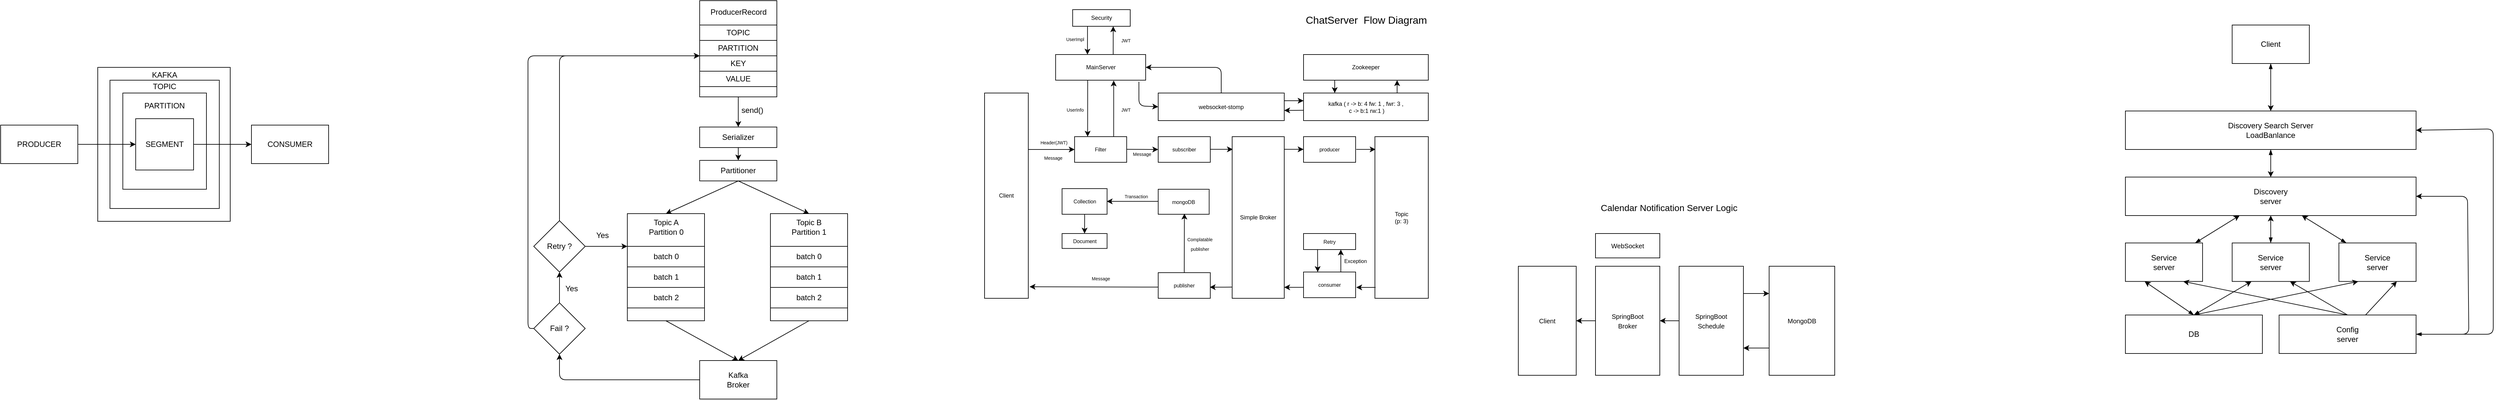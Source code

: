 <mxfile>
    <diagram id="EDpcUb9lTVCbuMQmSW58" name="페이지-1">
        <mxGraphModel dx="1355" dy="810" grid="0" gridSize="10" guides="1" tooltips="1" connect="1" arrows="1" fold="1" page="1" pageScale="1" pageWidth="827" pageHeight="1169" math="0" shadow="0">
            <root>
                <mxCell id="0"/>
                <mxCell id="1" parent="0"/>
                <mxCell id="2" value="" style="whiteSpace=wrap;html=1;" parent="1" vertex="1">
                    <mxGeometry x="311" y="250" width="206" height="240" as="geometry"/>
                </mxCell>
                <mxCell id="3" value="&amp;nbsp;" style="whiteSpace=wrap;html=1;" parent="1" vertex="1">
                    <mxGeometry x="330" y="270" width="170" height="200" as="geometry"/>
                </mxCell>
                <mxCell id="4" value="" style="whiteSpace=wrap;html=1;" parent="1" vertex="1">
                    <mxGeometry x="350" y="290" width="130" height="150" as="geometry"/>
                </mxCell>
                <mxCell id="14" value="" style="edgeStyle=none;html=1;" parent="1" source="5" target="10" edge="1">
                    <mxGeometry relative="1" as="geometry"/>
                </mxCell>
                <mxCell id="5" value="SEGMENT" style="whiteSpace=wrap;html=1;" parent="1" vertex="1">
                    <mxGeometry x="370" y="330" width="90" height="80" as="geometry"/>
                </mxCell>
                <mxCell id="6" value="PARTITION" style="text;strokeColor=none;align=center;fillColor=none;html=1;verticalAlign=middle;whiteSpace=wrap;rounded=0;" parent="1" vertex="1">
                    <mxGeometry x="385" y="295" width="60" height="30" as="geometry"/>
                </mxCell>
                <mxCell id="7" value="TOPIC" style="text;strokeColor=none;align=center;fillColor=none;html=1;verticalAlign=middle;whiteSpace=wrap;rounded=0;" parent="1" vertex="1">
                    <mxGeometry x="385" y="265" width="60" height="30" as="geometry"/>
                </mxCell>
                <mxCell id="8" value="KAFKA" style="text;strokeColor=none;align=center;fillColor=none;html=1;verticalAlign=middle;whiteSpace=wrap;rounded=0;" parent="1" vertex="1">
                    <mxGeometry x="385" y="247" width="60" height="30" as="geometry"/>
                </mxCell>
                <mxCell id="13" value="" style="edgeStyle=none;html=1;" parent="1" source="9" target="5" edge="1">
                    <mxGeometry relative="1" as="geometry"/>
                </mxCell>
                <mxCell id="9" value="PRODUCER" style="whiteSpace=wrap;html=1;" parent="1" vertex="1">
                    <mxGeometry x="160" y="340" width="120" height="60" as="geometry"/>
                </mxCell>
                <mxCell id="10" value="CONSUMER" style="whiteSpace=wrap;html=1;" parent="1" vertex="1">
                    <mxGeometry x="550" y="340" width="120" height="60" as="geometry"/>
                </mxCell>
                <mxCell id="42" style="edgeStyle=none;html=1;exitX=0.5;exitY=1;exitDx=0;exitDy=0;entryX=0.5;entryY=0;entryDx=0;entryDy=0;" parent="1" source="16" target="22" edge="1">
                    <mxGeometry relative="1" as="geometry"/>
                </mxCell>
                <mxCell id="16" value="" style="whiteSpace=wrap;html=1;" parent="1" vertex="1">
                    <mxGeometry x="1247" y="146" width="120" height="150" as="geometry"/>
                </mxCell>
                <mxCell id="17" value="ProducerRecord" style="text;html=1;align=center;verticalAlign=middle;resizable=0;points=[];autosize=1;strokeColor=none;fillColor=none;" parent="1" vertex="1">
                    <mxGeometry x="1254.5" y="151" width="105" height="26" as="geometry"/>
                </mxCell>
                <mxCell id="18" value="TOPIC" style="whiteSpace=wrap;html=1;" parent="1" vertex="1">
                    <mxGeometry x="1247" y="184" width="120" height="24" as="geometry"/>
                </mxCell>
                <mxCell id="19" value="PARTITION" style="whiteSpace=wrap;html=1;" parent="1" vertex="1">
                    <mxGeometry x="1247" y="208" width="120" height="24" as="geometry"/>
                </mxCell>
                <mxCell id="20" value="KEY" style="whiteSpace=wrap;html=1;" parent="1" vertex="1">
                    <mxGeometry x="1247" y="232" width="120" height="24" as="geometry"/>
                </mxCell>
                <mxCell id="21" value="VALUE" style="whiteSpace=wrap;html=1;" parent="1" vertex="1">
                    <mxGeometry x="1247" y="256" width="120" height="24" as="geometry"/>
                </mxCell>
                <mxCell id="41" style="edgeStyle=none;html=1;exitX=0.5;exitY=1;exitDx=0;exitDy=0;entryX=0.5;entryY=0;entryDx=0;entryDy=0;" parent="1" source="22" target="23" edge="1">
                    <mxGeometry relative="1" as="geometry"/>
                </mxCell>
                <mxCell id="22" value="Serializer" style="whiteSpace=wrap;html=1;" parent="1" vertex="1">
                    <mxGeometry x="1247" y="343" width="120" height="32" as="geometry"/>
                </mxCell>
                <mxCell id="38" style="edgeStyle=none;html=1;exitX=0.5;exitY=1;exitDx=0;exitDy=0;entryX=0.5;entryY=0;entryDx=0;entryDy=0;" parent="1" source="23" target="24" edge="1">
                    <mxGeometry relative="1" as="geometry"/>
                </mxCell>
                <mxCell id="39" style="edgeStyle=none;html=1;exitX=0.5;exitY=1;exitDx=0;exitDy=0;entryX=0.5;entryY=0;entryDx=0;entryDy=0;" parent="1" source="23" target="29" edge="1">
                    <mxGeometry relative="1" as="geometry"/>
                </mxCell>
                <mxCell id="23" value="Partitioner" style="whiteSpace=wrap;html=1;" parent="1" vertex="1">
                    <mxGeometry x="1247" y="395" width="120" height="32" as="geometry"/>
                </mxCell>
                <mxCell id="36" style="edgeStyle=none;html=1;exitX=0.5;exitY=1;exitDx=0;exitDy=0;entryX=0.5;entryY=0;entryDx=0;entryDy=0;" parent="1" source="24" target="34" edge="1">
                    <mxGeometry relative="1" as="geometry"/>
                </mxCell>
                <mxCell id="24" value="" style="whiteSpace=wrap;html=1;" parent="1" vertex="1">
                    <mxGeometry x="1134.5" y="478" width="120" height="167" as="geometry"/>
                </mxCell>
                <mxCell id="25" value="Topic A&lt;br&gt;Partition 0" style="text;strokeColor=none;align=center;fillColor=none;html=1;verticalAlign=middle;whiteSpace=wrap;rounded=0;" parent="1" vertex="1">
                    <mxGeometry x="1164.503" y="484" width="60" height="30" as="geometry"/>
                </mxCell>
                <mxCell id="26" value="batch 0" style="whiteSpace=wrap;html=1;" parent="1" vertex="1">
                    <mxGeometry x="1134.5" y="529" width="120" height="32" as="geometry"/>
                </mxCell>
                <mxCell id="27" value="batch 1" style="whiteSpace=wrap;html=1;" parent="1" vertex="1">
                    <mxGeometry x="1134.5" y="561" width="120" height="32" as="geometry"/>
                </mxCell>
                <mxCell id="28" value="batch 2" style="whiteSpace=wrap;html=1;" parent="1" vertex="1">
                    <mxGeometry x="1134.5" y="593" width="120" height="32" as="geometry"/>
                </mxCell>
                <mxCell id="37" style="edgeStyle=none;html=1;exitX=0.5;exitY=1;exitDx=0;exitDy=0;entryX=0.5;entryY=0;entryDx=0;entryDy=0;" parent="1" source="29" target="34" edge="1">
                    <mxGeometry relative="1" as="geometry">
                        <mxPoint x="1305" y="704" as="targetPoint"/>
                    </mxGeometry>
                </mxCell>
                <mxCell id="29" value="" style="whiteSpace=wrap;html=1;" parent="1" vertex="1">
                    <mxGeometry x="1357" y="478" width="120" height="167" as="geometry"/>
                </mxCell>
                <mxCell id="30" value="Topic B&lt;br&gt;Partition 1" style="text;strokeColor=none;align=center;fillColor=none;html=1;verticalAlign=middle;whiteSpace=wrap;rounded=0;" parent="1" vertex="1">
                    <mxGeometry x="1387.003" y="484" width="60" height="30" as="geometry"/>
                </mxCell>
                <mxCell id="31" value="batch 0" style="whiteSpace=wrap;html=1;" parent="1" vertex="1">
                    <mxGeometry x="1357" y="529" width="120" height="32" as="geometry"/>
                </mxCell>
                <mxCell id="32" value="batch 1" style="whiteSpace=wrap;html=1;" parent="1" vertex="1">
                    <mxGeometry x="1357" y="561" width="120" height="32" as="geometry"/>
                </mxCell>
                <mxCell id="33" value="batch 2" style="whiteSpace=wrap;html=1;" parent="1" vertex="1">
                    <mxGeometry x="1357" y="593" width="120" height="32" as="geometry"/>
                </mxCell>
                <mxCell id="52" style="edgeStyle=none;html=1;exitX=0;exitY=0.5;exitDx=0;exitDy=0;entryX=0.5;entryY=1;entryDx=0;entryDy=0;" parent="1" source="34" target="45" edge="1">
                    <mxGeometry relative="1" as="geometry">
                        <Array as="points">
                            <mxPoint x="1029" y="737"/>
                        </Array>
                    </mxGeometry>
                </mxCell>
                <mxCell id="34" value="Kafka&lt;br&gt;Broker" style="whiteSpace=wrap;html=1;" parent="1" vertex="1">
                    <mxGeometry x="1247" y="706.996" width="120" height="60" as="geometry"/>
                </mxCell>
                <mxCell id="43" value="send()" style="text;strokeColor=none;align=center;fillColor=none;html=1;verticalAlign=middle;whiteSpace=wrap;rounded=0;" parent="1" vertex="1">
                    <mxGeometry x="1299.497" y="302.004" width="60" height="30" as="geometry"/>
                </mxCell>
                <mxCell id="50" style="edgeStyle=none;html=1;exitX=0.5;exitY=0;exitDx=0;exitDy=0;entryX=0.5;entryY=1;entryDx=0;entryDy=0;" parent="1" source="45" target="46" edge="1">
                    <mxGeometry relative="1" as="geometry"/>
                </mxCell>
                <mxCell id="54" style="edgeStyle=none;html=1;exitX=0;exitY=0.5;exitDx=0;exitDy=0;entryX=0;entryY=0;entryDx=0;entryDy=0;" parent="1" source="45" target="20" edge="1">
                    <mxGeometry relative="1" as="geometry">
                        <Array as="points">
                            <mxPoint x="980" y="657"/>
                            <mxPoint x="980" y="232"/>
                        </Array>
                    </mxGeometry>
                </mxCell>
                <mxCell id="45" value="Fail ?" style="rhombus;whiteSpace=wrap;html=1;" parent="1" vertex="1">
                    <mxGeometry x="989" y="617" width="80" height="80" as="geometry"/>
                </mxCell>
                <mxCell id="47" style="edgeStyle=none;html=1;exitX=1;exitY=0.5;exitDx=0;exitDy=0;entryX=0;entryY=0;entryDx=0;entryDy=0;" parent="1" source="46" target="26" edge="1">
                    <mxGeometry relative="1" as="geometry"/>
                </mxCell>
                <mxCell id="53" style="edgeStyle=none;html=1;exitX=0.5;exitY=0;exitDx=0;exitDy=0;entryX=0;entryY=0;entryDx=0;entryDy=0;" parent="1" source="46" target="20" edge="1">
                    <mxGeometry relative="1" as="geometry">
                        <Array as="points">
                            <mxPoint x="1029" y="232"/>
                        </Array>
                    </mxGeometry>
                </mxCell>
                <mxCell id="46" value="Retry ?" style="rhombus;whiteSpace=wrap;html=1;" parent="1" vertex="1">
                    <mxGeometry x="989" y="489" width="80" height="80" as="geometry"/>
                </mxCell>
                <mxCell id="48" value="Yes" style="text;strokeColor=none;align=center;fillColor=none;html=1;verticalAlign=middle;whiteSpace=wrap;rounded=0;" parent="1" vertex="1">
                    <mxGeometry x="1066.429" y="496.714" width="60" height="30" as="geometry"/>
                </mxCell>
                <mxCell id="51" value="Yes" style="text;strokeColor=none;align=center;fillColor=none;html=1;verticalAlign=middle;whiteSpace=wrap;rounded=0;" parent="1" vertex="1">
                    <mxGeometry x="1018.004" y="580.001" width="60" height="30" as="geometry"/>
                </mxCell>
                <mxCell id="124" value="" style="edgeStyle=none;html=1;fontSize=7;entryX=1;entryY=0.5;entryDx=0;entryDy=0;" parent="1" source="55" target="105" edge="1">
                    <mxGeometry relative="1" as="geometry">
                        <Array as="points">
                            <mxPoint x="2058" y="250"/>
                        </Array>
                    </mxGeometry>
                </mxCell>
                <mxCell id="55" value="websocket-stomp" style="whiteSpace=wrap;html=1;fontSize=9;" parent="1" vertex="1">
                    <mxGeometry x="1960" y="290" width="196" height="43" as="geometry"/>
                </mxCell>
                <mxCell id="56" value="subscriber" style="whiteSpace=wrap;html=1;fontSize=8;" parent="1" vertex="1">
                    <mxGeometry x="1960" y="358.0" width="81" height="40" as="geometry"/>
                </mxCell>
                <mxCell id="57" value="Simple Broker" style="whiteSpace=wrap;html=1;fontSize=9;" parent="1" vertex="1">
                    <mxGeometry x="2075" y="358" width="81" height="252" as="geometry"/>
                </mxCell>
                <mxCell id="83" style="edgeStyle=none;html=1;fontSize=10;exitX=0.75;exitY=0;exitDx=0;exitDy=0;entryX=0.75;entryY=1;entryDx=0;entryDy=0;" parent="1" source="58" target="80" edge="1">
                    <mxGeometry relative="1" as="geometry">
                        <mxPoint x="2330" y="270" as="targetPoint"/>
                    </mxGeometry>
                </mxCell>
                <mxCell id="58" value="kafka ( r -&amp;gt; b: 4 fw: 1 , fwr: 3 ,&lt;br style=&quot;font-size: 9px;&quot;&gt;&amp;nbsp;c -&amp;gt; b:1 rw:1 )" style="whiteSpace=wrap;html=1;fontSize=9;" parent="1" vertex="1">
                    <mxGeometry x="2186" y="290" width="194" height="43" as="geometry"/>
                </mxCell>
                <mxCell id="59" value="producer" style="whiteSpace=wrap;html=1;fontSize=8;" parent="1" vertex="1">
                    <mxGeometry x="2186" y="358.0" width="81" height="40" as="geometry"/>
                </mxCell>
                <mxCell id="60" value="Topic&lt;br style=&quot;font-size: 9px;&quot;&gt;(p: 3)" style="whiteSpace=wrap;html=1;fontSize=9;" parent="1" vertex="1">
                    <mxGeometry x="2297" y="358" width="83" height="252" as="geometry"/>
                </mxCell>
                <mxCell id="61" value="consumer" style="whiteSpace=wrap;html=1;fontSize=8;" parent="1" vertex="1">
                    <mxGeometry x="2186" y="569" width="81" height="40" as="geometry"/>
                </mxCell>
                <mxCell id="63" value="publisher" style="whiteSpace=wrap;html=1;fontSize=8;" parent="1" vertex="1">
                    <mxGeometry x="1960" y="570" width="81" height="40" as="geometry"/>
                </mxCell>
                <mxCell id="73" value="mongoDB" style="whiteSpace=wrap;html=1;fontSize=8;" parent="1" vertex="1">
                    <mxGeometry x="1960" y="440" width="79.25" height="39" as="geometry"/>
                </mxCell>
                <mxCell id="78" value="" style="edgeStyle=none;html=1;fontSize=10;entryX=0;entryY=0.5;entryDx=0;entryDy=0;exitX=0.984;exitY=0.275;exitDx=0;exitDy=0;exitPerimeter=0;" parent="1" source="75" target="99" edge="1">
                    <mxGeometry relative="1" as="geometry"/>
                </mxCell>
                <mxCell id="75" value="Client" style="whiteSpace=wrap;html=1;fontSize=9;" parent="1" vertex="1">
                    <mxGeometry x="1690" y="290" width="68" height="320" as="geometry"/>
                </mxCell>
                <mxCell id="84" value="" style="edgeStyle=none;html=1;fontSize=10;exitX=0.25;exitY=1;exitDx=0;exitDy=0;entryX=0.25;entryY=0;entryDx=0;entryDy=0;" parent="1" source="80" target="58" edge="1">
                    <mxGeometry relative="1" as="geometry"/>
                </mxCell>
                <mxCell id="80" value="Zookeeper" style="whiteSpace=wrap;html=1;fontSize=9;" parent="1" vertex="1">
                    <mxGeometry x="2186" y="230" width="194" height="40" as="geometry"/>
                </mxCell>
                <mxCell id="85" value="&lt;font style=&quot;font-size: 16px;&quot;&gt;ChatServer&amp;nbsp; Flow Diagram&lt;/font&gt;" style="text;strokeColor=none;align=right;fillColor=none;html=1;verticalAlign=top;whiteSpace=wrap;rounded=0;fontSize=14;horizontal=1;" parent="1" vertex="1">
                    <mxGeometry x="2170" y="160" width="210" height="50" as="geometry"/>
                </mxCell>
                <mxCell id="90" value="" style="edgeStyle=none;html=1;fontSize=10;exitX=0;exitY=0.75;exitDx=0;exitDy=0;entryX=1;entryY=0.75;entryDx=0;entryDy=0;" parent="1" source="86" target="88" edge="1">
                    <mxGeometry relative="1" as="geometry"/>
                </mxCell>
                <mxCell id="86" value="&lt;font style=&quot;font-size: 10px;&quot;&gt;MongoDB&lt;/font&gt;" style="whiteSpace=wrap;html=1;" parent="1" vertex="1">
                    <mxGeometry x="2910" y="560" width="102" height="170" as="geometry"/>
                </mxCell>
                <mxCell id="87" value="&lt;span style=&quot;font-size: 10px;&quot;&gt;WebSocket&lt;/span&gt;" style="whiteSpace=wrap;html=1;" parent="1" vertex="1">
                    <mxGeometry x="2640" y="509" width="100" height="38" as="geometry"/>
                </mxCell>
                <mxCell id="89" value="" style="edgeStyle=none;html=1;fontSize=10;exitX=1;exitY=0.25;exitDx=0;exitDy=0;entryX=0;entryY=0.25;entryDx=0;entryDy=0;" parent="1" source="88" target="86" edge="1">
                    <mxGeometry relative="1" as="geometry"/>
                </mxCell>
                <mxCell id="93" value="" style="edgeStyle=none;html=1;fontSize=10;" parent="1" source="88" target="92" edge="1">
                    <mxGeometry relative="1" as="geometry"/>
                </mxCell>
                <mxCell id="88" value="&lt;span style=&quot;font-size: 10px;&quot;&gt;SpringBoot&lt;br&gt;Schedule&lt;/span&gt;" style="whiteSpace=wrap;html=1;" parent="1" vertex="1">
                    <mxGeometry x="2770" y="560" width="100" height="170" as="geometry"/>
                </mxCell>
                <mxCell id="91" value="&lt;span style=&quot;font-size: 10px;&quot;&gt;Client&lt;/span&gt;" style="whiteSpace=wrap;html=1;" parent="1" vertex="1">
                    <mxGeometry x="2520" y="560" width="90" height="170" as="geometry"/>
                </mxCell>
                <mxCell id="94" value="" style="edgeStyle=none;html=1;fontSize=10;" parent="1" source="92" target="91" edge="1">
                    <mxGeometry relative="1" as="geometry"/>
                </mxCell>
                <mxCell id="92" value="&lt;span style=&quot;font-size: 10px;&quot;&gt;SpringBoot&lt;br&gt;Broker&lt;br&gt;&lt;/span&gt;" style="whiteSpace=wrap;html=1;" parent="1" vertex="1">
                    <mxGeometry x="2640" y="560" width="100" height="170" as="geometry"/>
                </mxCell>
                <mxCell id="95" value="&lt;font style=&quot;font-size: 14px;&quot;&gt;Calendar Notification Server Logic&lt;/font&gt;" style="text;strokeColor=none;align=center;fillColor=none;html=1;verticalAlign=middle;whiteSpace=wrap;rounded=0;fontSize=10;" parent="1" vertex="1">
                    <mxGeometry x="2638" y="454" width="233" height="30" as="geometry"/>
                </mxCell>
                <mxCell id="106" value="" style="edgeStyle=none;html=1;exitX=0.75;exitY=0;exitDx=0;exitDy=0;entryX=0.645;entryY=1.013;entryDx=0;entryDy=0;entryPerimeter=0;" parent="1" source="99" target="105" edge="1">
                    <mxGeometry relative="1" as="geometry"/>
                </mxCell>
                <mxCell id="99" value="Filter" style="whiteSpace=wrap;html=1;fontSize=8;" parent="1" vertex="1">
                    <mxGeometry x="1830" y="358.0" width="81" height="40" as="geometry"/>
                </mxCell>
                <mxCell id="108" value="" style="edgeStyle=none;html=1;exitX=0.356;exitY=0.975;exitDx=0;exitDy=0;entryX=0.25;entryY=0;entryDx=0;entryDy=0;exitPerimeter=0;" parent="1" source="105" target="99" edge="1">
                    <mxGeometry relative="1" as="geometry"/>
                </mxCell>
                <mxCell id="125" value="" style="edgeStyle=none;html=1;fontSize=7;entryX=0;entryY=0.5;entryDx=0;entryDy=0;exitX=0.925;exitY=1.058;exitDx=0;exitDy=0;exitPerimeter=0;" parent="1" source="105" target="55" edge="1">
                    <mxGeometry relative="1" as="geometry">
                        <Array as="points">
                            <mxPoint x="1930" y="310"/>
                        </Array>
                    </mxGeometry>
                </mxCell>
                <mxCell id="105" value="MainServer" style="whiteSpace=wrap;html=1;fontSize=9;" parent="1" vertex="1">
                    <mxGeometry x="1800.5" y="230" width="140" height="40" as="geometry"/>
                </mxCell>
                <mxCell id="109" value="&lt;font style=&quot;font-size: 7px;&quot;&gt;JWT&lt;/font&gt;" style="text;strokeColor=none;align=center;fillColor=none;html=1;verticalAlign=middle;whiteSpace=wrap;rounded=0;" parent="1" vertex="1">
                    <mxGeometry x="1890" y="300" width="39.5" height="30" as="geometry"/>
                </mxCell>
                <mxCell id="110" value="&lt;font style=&quot;font-size: 7px;&quot;&gt;UserInfo&lt;/font&gt;" style="text;strokeColor=none;align=center;fillColor=none;html=1;verticalAlign=middle;whiteSpace=wrap;rounded=0;" parent="1" vertex="1">
                    <mxGeometry x="1800.5" y="300" width="60" height="30" as="geometry"/>
                </mxCell>
                <mxCell id="112" value="&lt;font style=&quot;font-size: 7px;&quot;&gt;Header(JWT)&lt;/font&gt;" style="text;strokeColor=none;align=center;fillColor=none;html=1;verticalAlign=middle;whiteSpace=wrap;rounded=0;" parent="1" vertex="1">
                    <mxGeometry x="1768" y="351" width="60" height="30" as="geometry"/>
                </mxCell>
                <mxCell id="113" value="&lt;font style=&quot;font-size: 7px;&quot;&gt;Message&lt;/font&gt;" style="text;strokeColor=none;align=center;fillColor=none;html=1;verticalAlign=middle;whiteSpace=wrap;rounded=0;" parent="1" vertex="1">
                    <mxGeometry x="1767" y="375" width="60" height="30" as="geometry"/>
                </mxCell>
                <mxCell id="114" value="&lt;font style=&quot;font-size: 7px;&quot;&gt;Message&lt;/font&gt;" style="text;strokeColor=none;align=center;fillColor=none;html=1;verticalAlign=middle;whiteSpace=wrap;rounded=0;" parent="1" vertex="1">
                    <mxGeometry x="1904.5" y="369" width="60" height="30" as="geometry"/>
                </mxCell>
                <mxCell id="115" value="Security" style="whiteSpace=wrap;html=1;fontSize=9;" parent="1" vertex="1">
                    <mxGeometry x="1827" y="160" width="89.5" height="26" as="geometry"/>
                </mxCell>
                <mxCell id="116" value="" style="edgeStyle=none;html=1;entryX=0.645;entryY=1.013;entryDx=0;entryDy=0;entryPerimeter=0;" parent="1" edge="1">
                    <mxGeometry relative="1" as="geometry">
                        <mxPoint x="1890" y="230" as="sourcePoint"/>
                        <mxPoint x="1890.05" y="186" as="targetPoint"/>
                    </mxGeometry>
                </mxCell>
                <mxCell id="117" value="" style="edgeStyle=none;html=1;exitX=0.356;exitY=0.975;exitDx=0;exitDy=0;exitPerimeter=0;" parent="1" edge="1">
                    <mxGeometry relative="1" as="geometry">
                        <mxPoint x="1850.09" y="186" as="sourcePoint"/>
                        <mxPoint x="1850" y="230" as="targetPoint"/>
                    </mxGeometry>
                </mxCell>
                <mxCell id="118" value="&lt;font style=&quot;font-size: 7px;&quot;&gt;JWT&lt;/font&gt;" style="text;strokeColor=none;align=center;fillColor=none;html=1;verticalAlign=middle;whiteSpace=wrap;rounded=0;" parent="1" vertex="1">
                    <mxGeometry x="1890" y="200" width="39.5" height="14" as="geometry"/>
                </mxCell>
                <mxCell id="119" value="&lt;span style=&quot;font-size: 7px;&quot;&gt;UserImpl&lt;/span&gt;" style="text;strokeColor=none;align=center;fillColor=none;html=1;verticalAlign=middle;whiteSpace=wrap;rounded=0;" parent="1" vertex="1">
                    <mxGeometry x="1810.5" y="196" width="40" height="18" as="geometry"/>
                </mxCell>
                <mxCell id="121" value="&lt;font style=&quot;font-size: 7px;&quot;&gt;Message&lt;/font&gt;" style="text;strokeColor=none;align=center;fillColor=none;html=1;verticalAlign=middle;whiteSpace=wrap;rounded=0;" parent="1" vertex="1">
                    <mxGeometry x="1840.5" y="563" width="60" height="30" as="geometry"/>
                </mxCell>
                <mxCell id="122" value="" style="edgeStyle=none;html=1;fontSize=10;" parent="1" edge="1">
                    <mxGeometry relative="1" as="geometry">
                        <mxPoint x="2156.0" y="302" as="sourcePoint"/>
                        <mxPoint x="2186" y="302" as="targetPoint"/>
                    </mxGeometry>
                </mxCell>
                <mxCell id="123" value="" style="edgeStyle=none;html=1;fontSize=10;" parent="1" edge="1">
                    <mxGeometry relative="1" as="geometry">
                        <mxPoint x="2186" y="316.865" as="sourcePoint"/>
                        <mxPoint x="2156.0" y="317.135" as="targetPoint"/>
                    </mxGeometry>
                </mxCell>
                <mxCell id="126" value="" style="edgeStyle=none;html=1;fontSize=10;entryX=0;entryY=0.5;entryDx=0;entryDy=0;" parent="1" target="56" edge="1">
                    <mxGeometry relative="1" as="geometry">
                        <mxPoint x="1911.0" y="377.72" as="sourcePoint"/>
                        <mxPoint x="1945.0" y="377.72" as="targetPoint"/>
                    </mxGeometry>
                </mxCell>
                <mxCell id="127" value="&lt;font style=&quot;font-size: 8px;&quot;&gt;Collection&lt;/font&gt;" style="whiteSpace=wrap;html=1;fontSize=8;" parent="1" vertex="1">
                    <mxGeometry x="1810.5" y="439" width="70" height="40" as="geometry"/>
                </mxCell>
                <mxCell id="131" value="&lt;font style=&quot;font-size: 8px;&quot;&gt;Document&lt;/font&gt;" style="whiteSpace=wrap;html=1;fontSize=8;" parent="1" vertex="1">
                    <mxGeometry x="1810.5" y="509" width="70" height="23.29" as="geometry"/>
                </mxCell>
                <mxCell id="134" value="" style="edgeStyle=none;html=1;fontSize=10;" parent="1" edge="1">
                    <mxGeometry relative="1" as="geometry">
                        <mxPoint x="2268" y="377.85" as="sourcePoint"/>
                        <mxPoint x="2298" y="377.85" as="targetPoint"/>
                    </mxGeometry>
                </mxCell>
                <mxCell id="137" value="" style="edgeStyle=none;html=1;fontSize=10;" parent="1" edge="1">
                    <mxGeometry relative="1" as="geometry">
                        <mxPoint x="2156.0" y="377.79" as="sourcePoint"/>
                        <mxPoint x="2186" y="377.79" as="targetPoint"/>
                    </mxGeometry>
                </mxCell>
                <mxCell id="139" value="" style="edgeStyle=none;html=1;fontSize=10;" parent="1" edge="1">
                    <mxGeometry relative="1" as="geometry">
                        <mxPoint x="2041" y="377.79" as="sourcePoint"/>
                        <mxPoint x="2076" y="377.79" as="targetPoint"/>
                    </mxGeometry>
                </mxCell>
                <mxCell id="142" value="" style="edgeStyle=none;html=1;fontSize=10;entryX=0.993;entryY=0.375;entryDx=0;entryDy=0;entryPerimeter=0;" parent="1" edge="1">
                    <mxGeometry relative="1" as="geometry">
                        <mxPoint x="1960" y="458.9" as="sourcePoint"/>
                        <mxPoint x="1880.01" y="458.9" as="targetPoint"/>
                        <Array as="points">
                            <mxPoint x="1940" y="458.9"/>
                        </Array>
                    </mxGeometry>
                </mxCell>
                <mxCell id="145" value="" style="edgeStyle=none;html=1;entryX=0.5;entryY=0;entryDx=0;entryDy=0;" parent="1" target="131" edge="1">
                    <mxGeometry relative="1" as="geometry">
                        <mxPoint x="1845.64" y="479.5" as="sourcePoint"/>
                        <mxPoint x="1845" y="510" as="targetPoint"/>
                    </mxGeometry>
                </mxCell>
                <mxCell id="146" value="" style="edgeStyle=none;html=1;fontSize=10;" parent="1" edge="1">
                    <mxGeometry relative="1" as="geometry">
                        <mxPoint x="1960.49" y="592.55" as="sourcePoint"/>
                        <mxPoint x="1760" y="592" as="targetPoint"/>
                    </mxGeometry>
                </mxCell>
                <mxCell id="147" value="" style="edgeStyle=none;html=1;fontSize=10;entryX=0.99;entryY=0.567;entryDx=0;entryDy=0;entryPerimeter=0;" parent="1" target="63" edge="1">
                    <mxGeometry relative="1" as="geometry">
                        <mxPoint x="2075" y="592.55" as="sourcePoint"/>
                        <mxPoint x="2045.01" y="592.55" as="targetPoint"/>
                    </mxGeometry>
                </mxCell>
                <mxCell id="149" value="" style="edgeStyle=none;html=1;fontSize=10;entryX=0.993;entryY=0.375;entryDx=0;entryDy=0;entryPerimeter=0;" parent="1" edge="1">
                    <mxGeometry relative="1" as="geometry">
                        <mxPoint x="2185.99" y="592.82" as="sourcePoint"/>
                        <mxPoint x="2156.0" y="592.82" as="targetPoint"/>
                    </mxGeometry>
                </mxCell>
                <mxCell id="150" value="" style="edgeStyle=none;html=1;fontSize=10;entryX=0.993;entryY=0.375;entryDx=0;entryDy=0;entryPerimeter=0;" parent="1" edge="1">
                    <mxGeometry relative="1" as="geometry">
                        <mxPoint x="2298" y="593" as="sourcePoint"/>
                        <mxPoint x="2268.01" y="593" as="targetPoint"/>
                    </mxGeometry>
                </mxCell>
                <mxCell id="151" value="&lt;font style=&quot;font-size: 7px;&quot;&gt;Transaction&lt;/font&gt;" style="text;strokeColor=none;align=center;fillColor=none;html=1;verticalAlign=middle;whiteSpace=wrap;rounded=0;" parent="1" vertex="1">
                    <mxGeometry x="1900.5" y="439" width="50.25" height="21" as="geometry"/>
                </mxCell>
                <mxCell id="154" value="" style="edgeStyle=none;html=1;exitX=0.5;exitY=0;exitDx=0;exitDy=0;" parent="1" source="63" edge="1">
                    <mxGeometry relative="1" as="geometry">
                        <mxPoint x="2000.25" y="529.0" as="sourcePoint"/>
                        <mxPoint x="2000.75" y="478" as="targetPoint"/>
                    </mxGeometry>
                </mxCell>
                <mxCell id="155" value="&lt;span style=&quot;font-size: 7px;&quot;&gt;Complatable&lt;br&gt;publisher&lt;br&gt;&lt;/span&gt;" style="text;strokeColor=none;align=center;fillColor=none;html=1;verticalAlign=middle;whiteSpace=wrap;rounded=0;" parent="1" vertex="1">
                    <mxGeometry x="2000" y="509" width="50" height="30" as="geometry"/>
                </mxCell>
                <mxCell id="156" value="Retry" style="whiteSpace=wrap;html=1;fontSize=8;" parent="1" vertex="1">
                    <mxGeometry x="2186" y="509" width="81" height="25" as="geometry"/>
                </mxCell>
                <mxCell id="158" value="Exception" style="text;strokeColor=none;align=center;fillColor=none;html=1;verticalAlign=middle;whiteSpace=wrap;rounded=0;fontSize=8;" parent="1" vertex="1">
                    <mxGeometry x="2237" y="537" width="60" height="30" as="geometry"/>
                </mxCell>
                <mxCell id="159" value="" style="edgeStyle=none;html=1;fontSize=8;exitX=0.269;exitY=0.988;exitDx=0;exitDy=0;exitPerimeter=0;" parent="1" source="156" edge="1">
                    <mxGeometry relative="1" as="geometry">
                        <mxPoint x="2208" y="539" as="sourcePoint"/>
                        <mxPoint x="2208" y="569" as="targetPoint"/>
                    </mxGeometry>
                </mxCell>
                <mxCell id="160" value="" style="edgeStyle=none;html=1;fontSize=8;" parent="1" edge="1">
                    <mxGeometry relative="1" as="geometry">
                        <mxPoint x="2244" y="569" as="sourcePoint"/>
                        <mxPoint x="2244" y="534" as="targetPoint"/>
                    </mxGeometry>
                </mxCell>
                <mxCell id="161" value="Discovery&lt;br&gt;server" style="whiteSpace=wrap;html=1;" vertex="1" parent="1">
                    <mxGeometry x="3464" y="421" width="452" height="60" as="geometry"/>
                </mxCell>
                <mxCell id="180" value="" style="edgeStyle=none;html=1;startArrow=blockThin;startFill=1;" edge="1" parent="1" source="162" target="161">
                    <mxGeometry relative="1" as="geometry"/>
                </mxCell>
                <mxCell id="162" value="Service&lt;br&gt;server" style="whiteSpace=wrap;html=1;" vertex="1" parent="1">
                    <mxGeometry x="3464" y="523.71" width="120" height="60" as="geometry"/>
                </mxCell>
                <mxCell id="181" value="" style="edgeStyle=none;html=1;startArrow=blockThin;startFill=1;" edge="1" parent="1" source="163" target="161">
                    <mxGeometry relative="1" as="geometry"/>
                </mxCell>
                <mxCell id="163" value="Service&lt;br&gt;server" style="whiteSpace=wrap;html=1;" vertex="1" parent="1">
                    <mxGeometry x="3630" y="523.71" width="120" height="60" as="geometry"/>
                </mxCell>
                <mxCell id="182" value="" style="edgeStyle=none;html=1;startArrow=blockThin;startFill=1;" edge="1" parent="1" source="165" target="161">
                    <mxGeometry relative="1" as="geometry"/>
                </mxCell>
                <mxCell id="165" value="Service&lt;br&gt;server" style="whiteSpace=wrap;html=1;" vertex="1" parent="1">
                    <mxGeometry x="3796" y="523.71" width="120" height="60" as="geometry"/>
                </mxCell>
                <mxCell id="177" style="edgeStyle=none;html=1;exitX=0.5;exitY=0;exitDx=0;exitDy=0;entryX=0.25;entryY=1;entryDx=0;entryDy=0;startArrow=blockThin;startFill=1;" edge="1" parent="1" source="167" target="162">
                    <mxGeometry relative="1" as="geometry"/>
                </mxCell>
                <mxCell id="178" style="edgeStyle=none;html=1;exitX=0.5;exitY=0;exitDx=0;exitDy=0;entryX=0.25;entryY=1;entryDx=0;entryDy=0;startArrow=blockThin;startFill=1;" edge="1" parent="1" source="167" target="163">
                    <mxGeometry relative="1" as="geometry"/>
                </mxCell>
                <mxCell id="179" style="edgeStyle=none;html=1;exitX=0.5;exitY=0;exitDx=0;exitDy=0;entryX=0.25;entryY=1;entryDx=0;entryDy=0;startArrow=blockThin;startFill=1;" edge="1" parent="1" source="167" target="165">
                    <mxGeometry relative="1" as="geometry"/>
                </mxCell>
                <mxCell id="167" value="DB" style="whiteSpace=wrap;html=1;" vertex="1" parent="1">
                    <mxGeometry x="3464" y="636" width="213" height="60" as="geometry"/>
                </mxCell>
                <mxCell id="172" value="" style="edgeStyle=none;html=1;entryX=0.75;entryY=1;entryDx=0;entryDy=0;" edge="1" parent="1" source="170" target="165">
                    <mxGeometry relative="1" as="geometry"/>
                </mxCell>
                <mxCell id="173" style="edgeStyle=none;html=1;exitX=0.5;exitY=0;exitDx=0;exitDy=0;entryX=0.75;entryY=1;entryDx=0;entryDy=0;" edge="1" parent="1" source="170" target="163">
                    <mxGeometry relative="1" as="geometry"/>
                </mxCell>
                <mxCell id="174" style="edgeStyle=none;html=1;exitX=0.5;exitY=0;exitDx=0;exitDy=0;entryX=0.75;entryY=1;entryDx=0;entryDy=0;" edge="1" parent="1" source="170" target="162">
                    <mxGeometry relative="1" as="geometry"/>
                </mxCell>
                <mxCell id="176" style="edgeStyle=none;html=1;exitX=1;exitY=0.5;exitDx=0;exitDy=0;entryX=1;entryY=0.5;entryDx=0;entryDy=0;" edge="1" parent="1" source="170" target="161">
                    <mxGeometry relative="1" as="geometry">
                        <Array as="points">
                            <mxPoint x="3998" y="666"/>
                            <mxPoint x="3996" y="451"/>
                        </Array>
                    </mxGeometry>
                </mxCell>
                <mxCell id="187" style="edgeStyle=none;html=1;exitX=1;exitY=0.5;exitDx=0;exitDy=0;entryX=1;entryY=0.5;entryDx=0;entryDy=0;startArrow=blockThin;startFill=1;" edge="1" parent="1" source="170" target="183">
                    <mxGeometry relative="1" as="geometry">
                        <Array as="points">
                            <mxPoint x="4036" y="666"/>
                            <mxPoint x="4036" y="346"/>
                        </Array>
                    </mxGeometry>
                </mxCell>
                <mxCell id="170" value="Config&lt;br&gt;server" style="whiteSpace=wrap;html=1;" vertex="1" parent="1">
                    <mxGeometry x="3703" y="636" width="213" height="60" as="geometry"/>
                </mxCell>
                <mxCell id="184" value="" style="edgeStyle=none;html=1;startArrow=blockThin;startFill=1;" edge="1" parent="1" source="183" target="161">
                    <mxGeometry relative="1" as="geometry"/>
                </mxCell>
                <mxCell id="183" value="Discovery Search Server&lt;br&gt;LoadBanlance" style="whiteSpace=wrap;html=1;" vertex="1" parent="1">
                    <mxGeometry x="3464" y="318" width="452" height="60" as="geometry"/>
                </mxCell>
                <mxCell id="186" value="" style="edgeStyle=none;html=1;startArrow=blockThin;startFill=1;" edge="1" parent="1" source="185" target="183">
                    <mxGeometry relative="1" as="geometry"/>
                </mxCell>
                <mxCell id="185" value="Client" style="whiteSpace=wrap;html=1;" vertex="1" parent="1">
                    <mxGeometry x="3630" y="184" width="120" height="60" as="geometry"/>
                </mxCell>
            </root>
        </mxGraphModel>
    </diagram>
</mxfile>